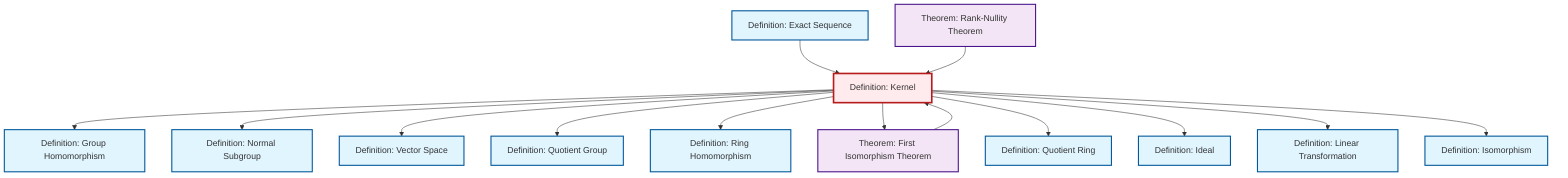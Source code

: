 graph TD
    classDef definition fill:#e1f5fe,stroke:#01579b,stroke-width:2px
    classDef theorem fill:#f3e5f5,stroke:#4a148c,stroke-width:2px
    classDef axiom fill:#fff3e0,stroke:#e65100,stroke-width:2px
    classDef example fill:#e8f5e9,stroke:#1b5e20,stroke-width:2px
    classDef current fill:#ffebee,stroke:#b71c1c,stroke-width:3px
    def-ideal["Definition: Ideal"]:::definition
    def-normal-subgroup["Definition: Normal Subgroup"]:::definition
    def-exact-sequence["Definition: Exact Sequence"]:::definition
    def-kernel["Definition: Kernel"]:::definition
    def-ring-homomorphism["Definition: Ring Homomorphism"]:::definition
    def-linear-transformation["Definition: Linear Transformation"]:::definition
    def-vector-space["Definition: Vector Space"]:::definition
    def-quotient-ring["Definition: Quotient Ring"]:::definition
    def-isomorphism["Definition: Isomorphism"]:::definition
    def-quotient-group["Definition: Quotient Group"]:::definition
    thm-first-isomorphism["Theorem: First Isomorphism Theorem"]:::theorem
    thm-rank-nullity["Theorem: Rank-Nullity Theorem"]:::theorem
    def-homomorphism["Definition: Group Homomorphism"]:::definition
    def-kernel --> def-homomorphism
    def-kernel --> def-normal-subgroup
    def-kernel --> def-vector-space
    def-kernel --> def-quotient-group
    thm-first-isomorphism --> def-kernel
    def-kernel --> def-ring-homomorphism
    def-kernel --> thm-first-isomorphism
    def-kernel --> def-quotient-ring
    def-kernel --> def-ideal
    def-kernel --> def-linear-transformation
    def-exact-sequence --> def-kernel
    def-kernel --> def-isomorphism
    thm-rank-nullity --> def-kernel
    class def-kernel current